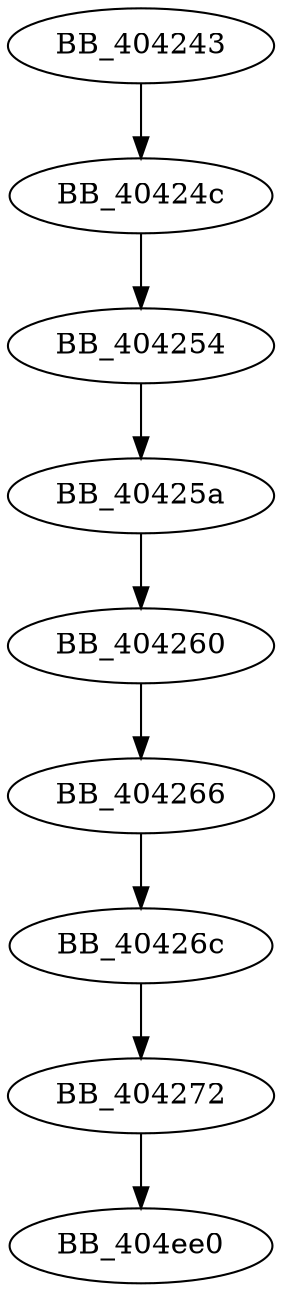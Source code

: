 DiGraph __init_pointers{
BB_404243->BB_40424c
BB_40424c->BB_404254
BB_404254->BB_40425a
BB_40425a->BB_404260
BB_404260->BB_404266
BB_404266->BB_40426c
BB_40426c->BB_404272
BB_404272->BB_404ee0
}

